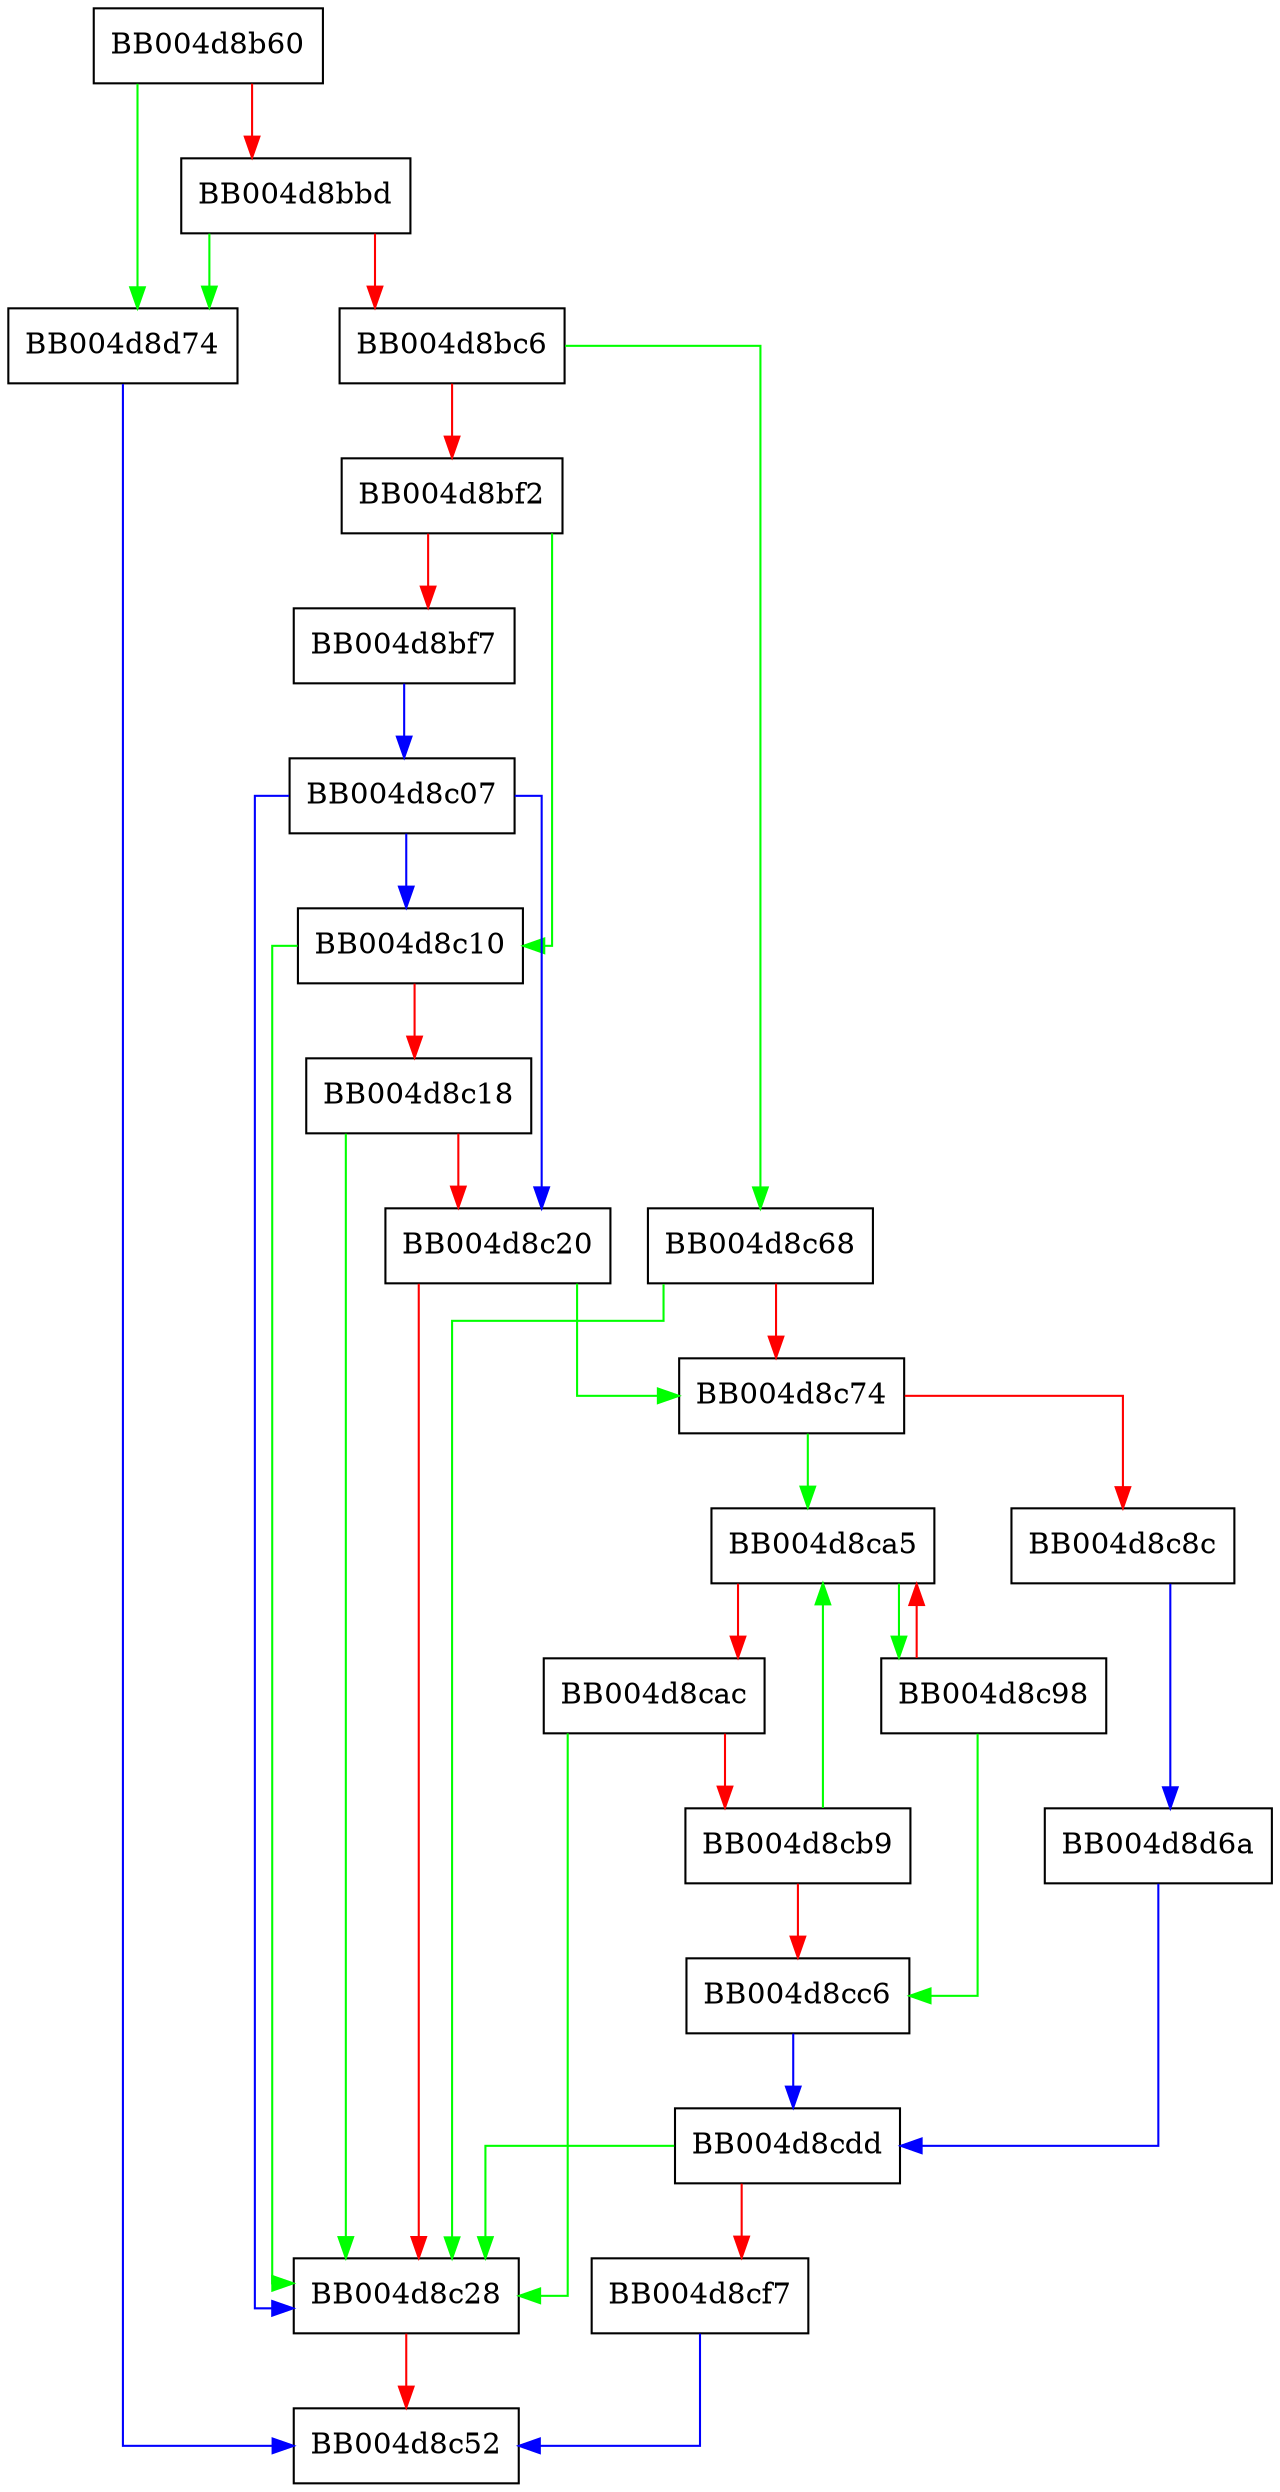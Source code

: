 digraph SSL_CTX_add_client_custom_ext {
  node [shape="box"];
  graph [splines=ortho];
  BB004d8b60 -> BB004d8d74 [color="green"];
  BB004d8b60 -> BB004d8bbd [color="red"];
  BB004d8bbd -> BB004d8d74 [color="green"];
  BB004d8bbd -> BB004d8bc6 [color="red"];
  BB004d8bc6 -> BB004d8c68 [color="green"];
  BB004d8bc6 -> BB004d8bf2 [color="red"];
  BB004d8bf2 -> BB004d8c10 [color="green"];
  BB004d8bf2 -> BB004d8bf7 [color="red"];
  BB004d8bf7 -> BB004d8c07 [color="blue"];
  BB004d8c07 -> BB004d8c28 [color="blue"];
  BB004d8c07 -> BB004d8c20 [color="blue"];
  BB004d8c07 -> BB004d8c10 [color="blue"];
  BB004d8c10 -> BB004d8c28 [color="green"];
  BB004d8c10 -> BB004d8c18 [color="red"];
  BB004d8c18 -> BB004d8c28 [color="green"];
  BB004d8c18 -> BB004d8c20 [color="red"];
  BB004d8c20 -> BB004d8c74 [color="green"];
  BB004d8c20 -> BB004d8c28 [color="red"];
  BB004d8c28 -> BB004d8c52 [color="red"];
  BB004d8c68 -> BB004d8c28 [color="green"];
  BB004d8c68 -> BB004d8c74 [color="red"];
  BB004d8c74 -> BB004d8ca5 [color="green"];
  BB004d8c74 -> BB004d8c8c [color="red"];
  BB004d8c8c -> BB004d8d6a [color="blue"];
  BB004d8c98 -> BB004d8cc6 [color="green"];
  BB004d8c98 -> BB004d8ca5 [color="red"];
  BB004d8ca5 -> BB004d8c98 [color="green"];
  BB004d8ca5 -> BB004d8cac [color="red"];
  BB004d8cac -> BB004d8c28 [color="green"];
  BB004d8cac -> BB004d8cb9 [color="red"];
  BB004d8cb9 -> BB004d8ca5 [color="green"];
  BB004d8cb9 -> BB004d8cc6 [color="red"];
  BB004d8cc6 -> BB004d8cdd [color="blue"];
  BB004d8cdd -> BB004d8c28 [color="green"];
  BB004d8cdd -> BB004d8cf7 [color="red"];
  BB004d8cf7 -> BB004d8c52 [color="blue"];
  BB004d8d6a -> BB004d8cdd [color="blue"];
  BB004d8d74 -> BB004d8c52 [color="blue"];
}